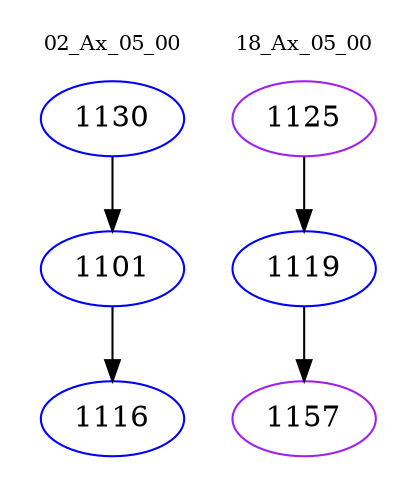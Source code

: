 digraph{
subgraph cluster_0 {
color = white
label = "02_Ax_05_00";
fontsize=10;
T0_1130 [label="1130", color="blue"]
T0_1130 -> T0_1101 [color="black"]
T0_1101 [label="1101", color="blue"]
T0_1101 -> T0_1116 [color="black"]
T0_1116 [label="1116", color="blue"]
}
subgraph cluster_1 {
color = white
label = "18_Ax_05_00";
fontsize=10;
T1_1125 [label="1125", color="purple"]
T1_1125 -> T1_1119 [color="black"]
T1_1119 [label="1119", color="blue"]
T1_1119 -> T1_1157 [color="black"]
T1_1157 [label="1157", color="purple"]
}
}
